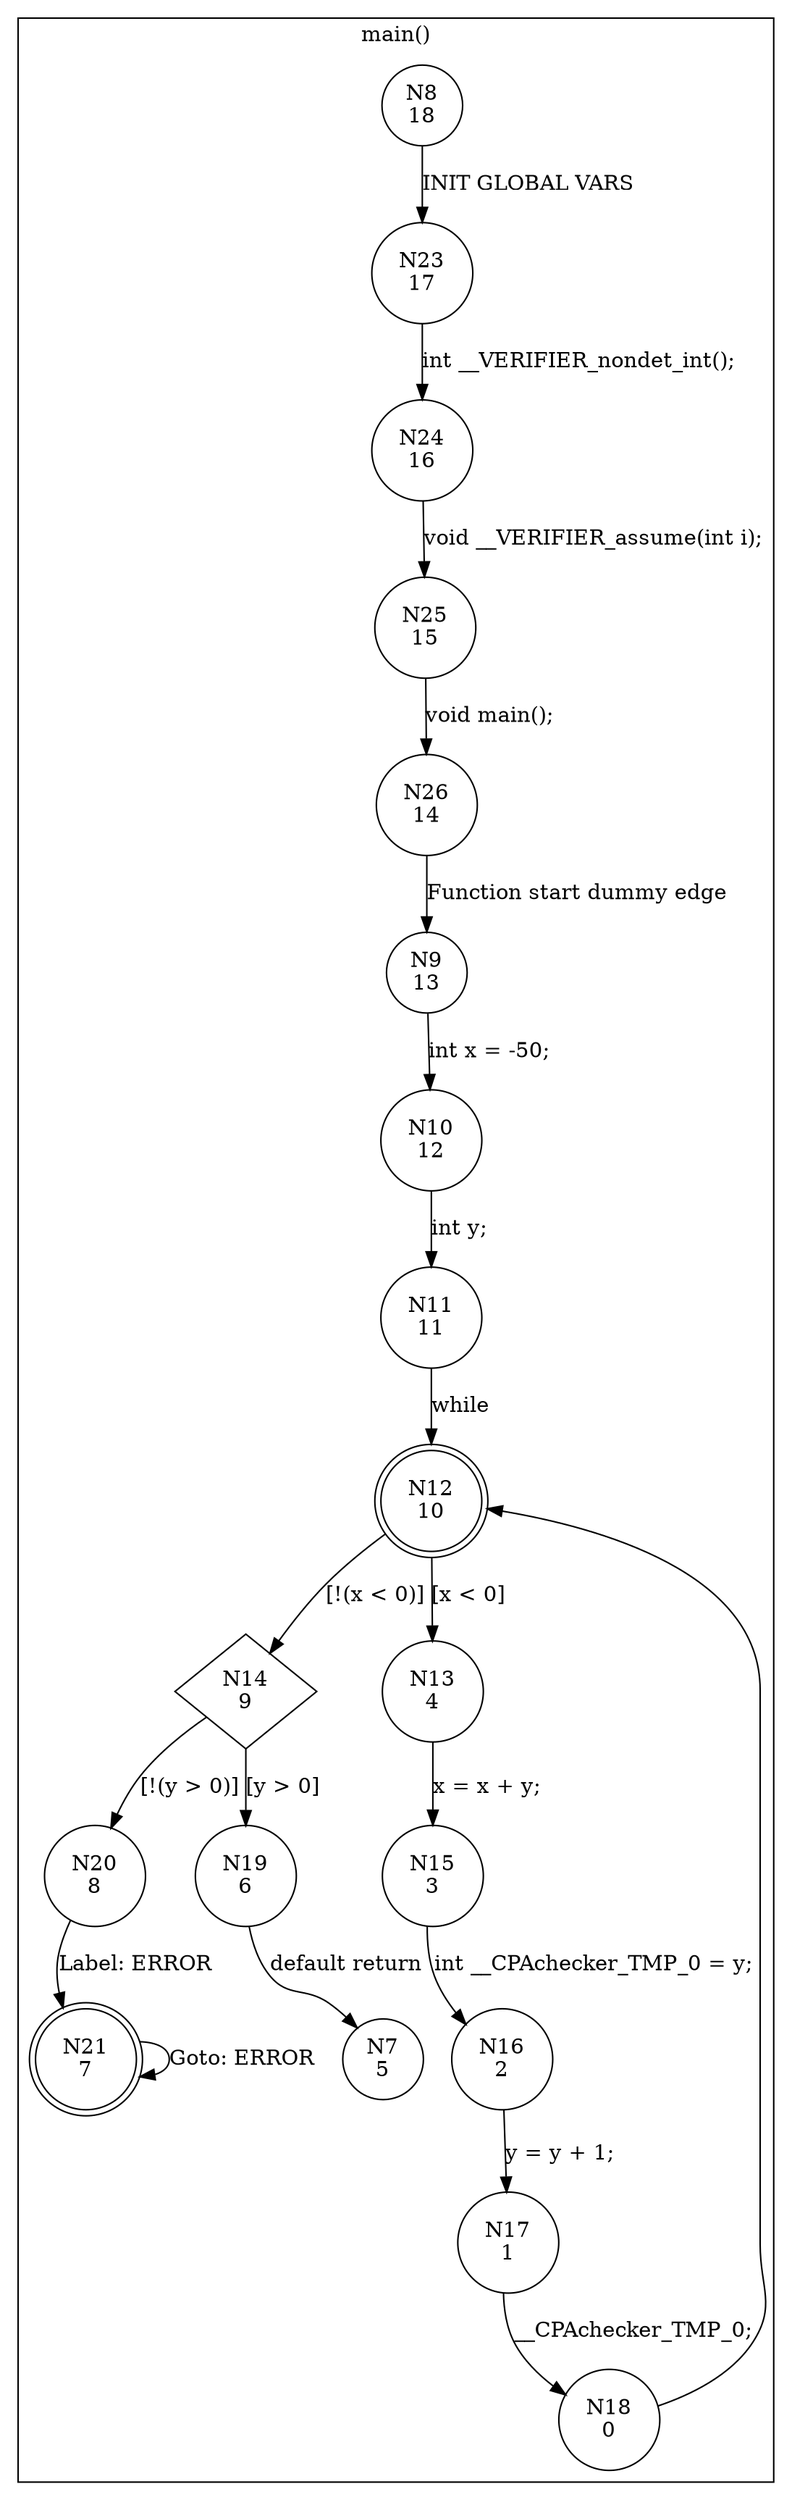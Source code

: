 digraph CFA {
8 [shape="circle" label="N8\n18"]
23 [shape="circle" label="N23\n17"]
24 [shape="circle" label="N24\n16"]
25 [shape="circle" label="N25\n15"]
26 [shape="circle" label="N26\n14"]
9 [shape="circle" label="N9\n13"]
10 [shape="circle" label="N10\n12"]
11 [shape="circle" label="N11\n11"]
12 [shape="doublecircle" label="N12\n10"]
14 [shape="diamond" label="N14\n9"]
20 [shape="circle" label="N20\n8"]
21 [shape="doublecircle" label="N21\n7"]
19 [shape="circle" label="N19\n6"]
7 [shape="circle" label="N7\n5"]
13 [shape="circle" label="N13\n4"]
15 [shape="circle" label="N15\n3"]
16 [shape="circle" label="N16\n2"]
17 [shape="circle" label="N17\n1"]
18 [shape="circle" label="N18\n0"]
node [shape="circle"]
subgraph cluster___VERIFIER_assume {
label="__VERIFIER_assume()"
}
subgraph cluster_main {
label="main()"
8 -> 23 [label="INIT GLOBAL VARS"]
23 -> 24 [label="int __VERIFIER_nondet_int();"]
24 -> 25 [label="void __VERIFIER_assume(int i);"]
25 -> 26 [label="void main();"]
26 -> 9 [label="Function start dummy edge"]
9 -> 10 [label="int x = -50;"]
10 -> 11 [label="int y;"]
11 -> 12 [label="while"]
12 -> 13 [label="[x < 0]"]
12 -> 14 [label="[!(x < 0)]"]
14 -> 19 [label="[y > 0]"]
14 -> 20 [label="[!(y > 0)]"]
20 -> 21 [label="Label: ERROR"]
21 -> 21 [label="Goto: ERROR"]
19 -> 7 [label="default return"]
13 -> 15 [label="x = x + y;"]
15 -> 16 [label="int __CPAchecker_TMP_0 = y;"]
16 -> 17 [label="y = y + 1;"]
17 -> 18 [label="__CPAchecker_TMP_0;"]
18 -> 12 [label=""]}
}